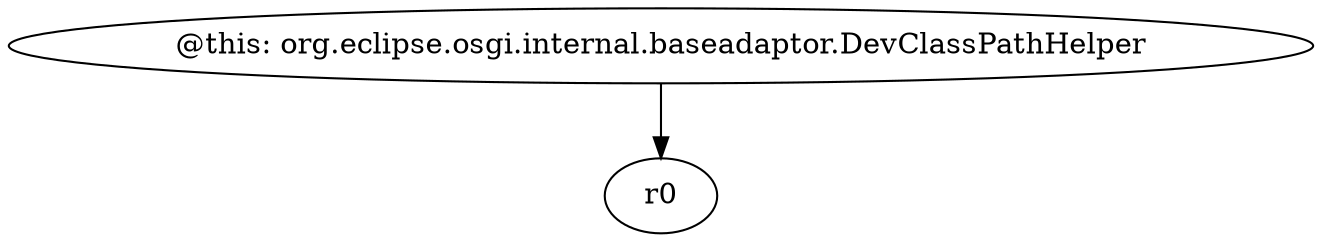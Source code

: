 digraph g {
0[label="@this: org.eclipse.osgi.internal.baseadaptor.DevClassPathHelper"]
1[label="r0"]
0->1[label=""]
}